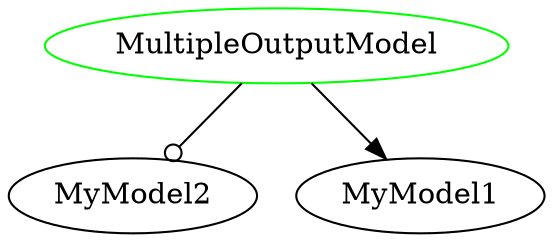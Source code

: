 digraph "MultipleOutputModel" {
  overlap = false
  splines = true
  injector [label="MultipleOutputModel",color=green];
  node1 [label="MyModel2"];
  node2 [label="MyModel1"];
  injector -> node2 [];
  injector -> node1 [arrowhead=odot];
}

